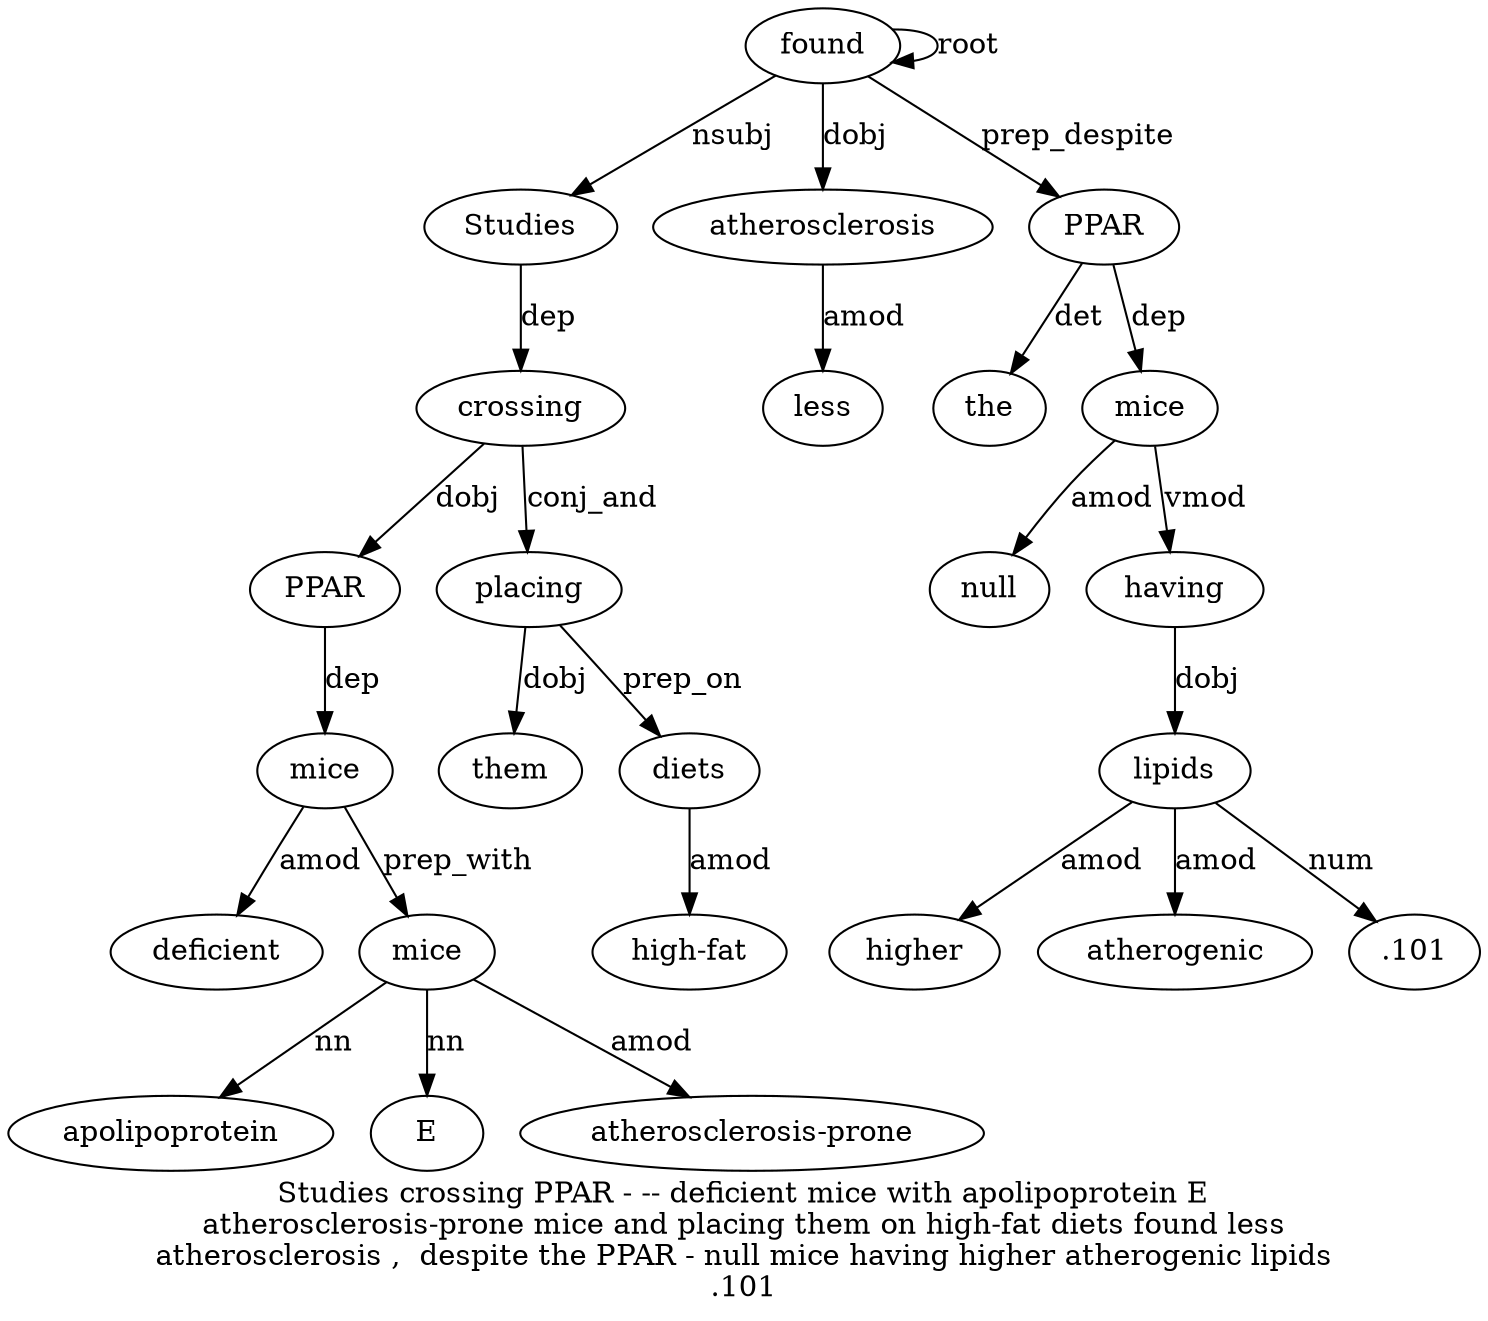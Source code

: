 digraph "Studies crossing PPAR - -- deficient mice with apolipoprotein E atherosclerosis-prone mice and placing them on high-fat diets found less atherosclerosis ,  despite the PPAR - null mice having higher atherogenic lipids .101" {
label="Studies crossing PPAR - -- deficient mice with apolipoprotein E
atherosclerosis-prone mice and placing them on high-fat diets found less
atherosclerosis ,  despite the PPAR - null mice having higher atherogenic lipids
.101";
found19 [style=filled, fillcolor=white, label=found];
Studies1 [style=filled, fillcolor=white, label=Studies];
found19 -> Studies1  [label=nsubj];
crossing2 [style=filled, fillcolor=white, label=crossing];
Studies1 -> crossing2  [label=dep];
PPAR3 [style=filled, fillcolor=white, label=PPAR];
crossing2 -> PPAR3  [label=dobj];
mice7 [style=filled, fillcolor=white, label=mice];
deficient6 [style=filled, fillcolor=white, label=deficient];
mice7 -> deficient6  [label=amod];
PPAR3 -> mice7  [label=dep];
mice12 [style=filled, fillcolor=white, label=mice];
apolipoprotein9 [style=filled, fillcolor=white, label=apolipoprotein];
mice12 -> apolipoprotein9  [label=nn];
E10 [style=filled, fillcolor=white, label=E];
mice12 -> E10  [label=nn];
"atherosclerosis-prone11" [style=filled, fillcolor=white, label="atherosclerosis-prone"];
mice12 -> "atherosclerosis-prone11"  [label=amod];
mice7 -> mice12  [label=prep_with];
placing14 [style=filled, fillcolor=white, label=placing];
crossing2 -> placing14  [label=conj_and];
them15 [style=filled, fillcolor=white, label=them];
placing14 -> them15  [label=dobj];
diets18 [style=filled, fillcolor=white, label=diets];
"high-fat17" [style=filled, fillcolor=white, label="high-fat"];
diets18 -> "high-fat17"  [label=amod];
placing14 -> diets18  [label=prep_on];
found19 -> found19  [label=root];
atherosclerosis21 [style=filled, fillcolor=white, label=atherosclerosis];
less20 [style=filled, fillcolor=white, label=less];
atherosclerosis21 -> less20  [label=amod];
found19 -> atherosclerosis21  [label=dobj];
PPAR25 [style=filled, fillcolor=white, label=PPAR];
the24 [style=filled, fillcolor=white, label=the];
PPAR25 -> the24  [label=det];
found19 -> PPAR25  [label=prep_despite];
mice28 [style=filled, fillcolor=white, label=mice];
null27 [style=filled, fillcolor=white, label=null];
mice28 -> null27  [label=amod];
PPAR25 -> mice28  [label=dep];
having29 [style=filled, fillcolor=white, label=having];
mice28 -> having29  [label=vmod];
lipids32 [style=filled, fillcolor=white, label=lipids];
higher30 [style=filled, fillcolor=white, label=higher];
lipids32 -> higher30  [label=amod];
atherogenic31 [style=filled, fillcolor=white, label=atherogenic];
lipids32 -> atherogenic31  [label=amod];
having29 -> lipids32  [label=dobj];
".10133" [style=filled, fillcolor=white, label=".101"];
lipids32 -> ".10133"  [label=num];
}
